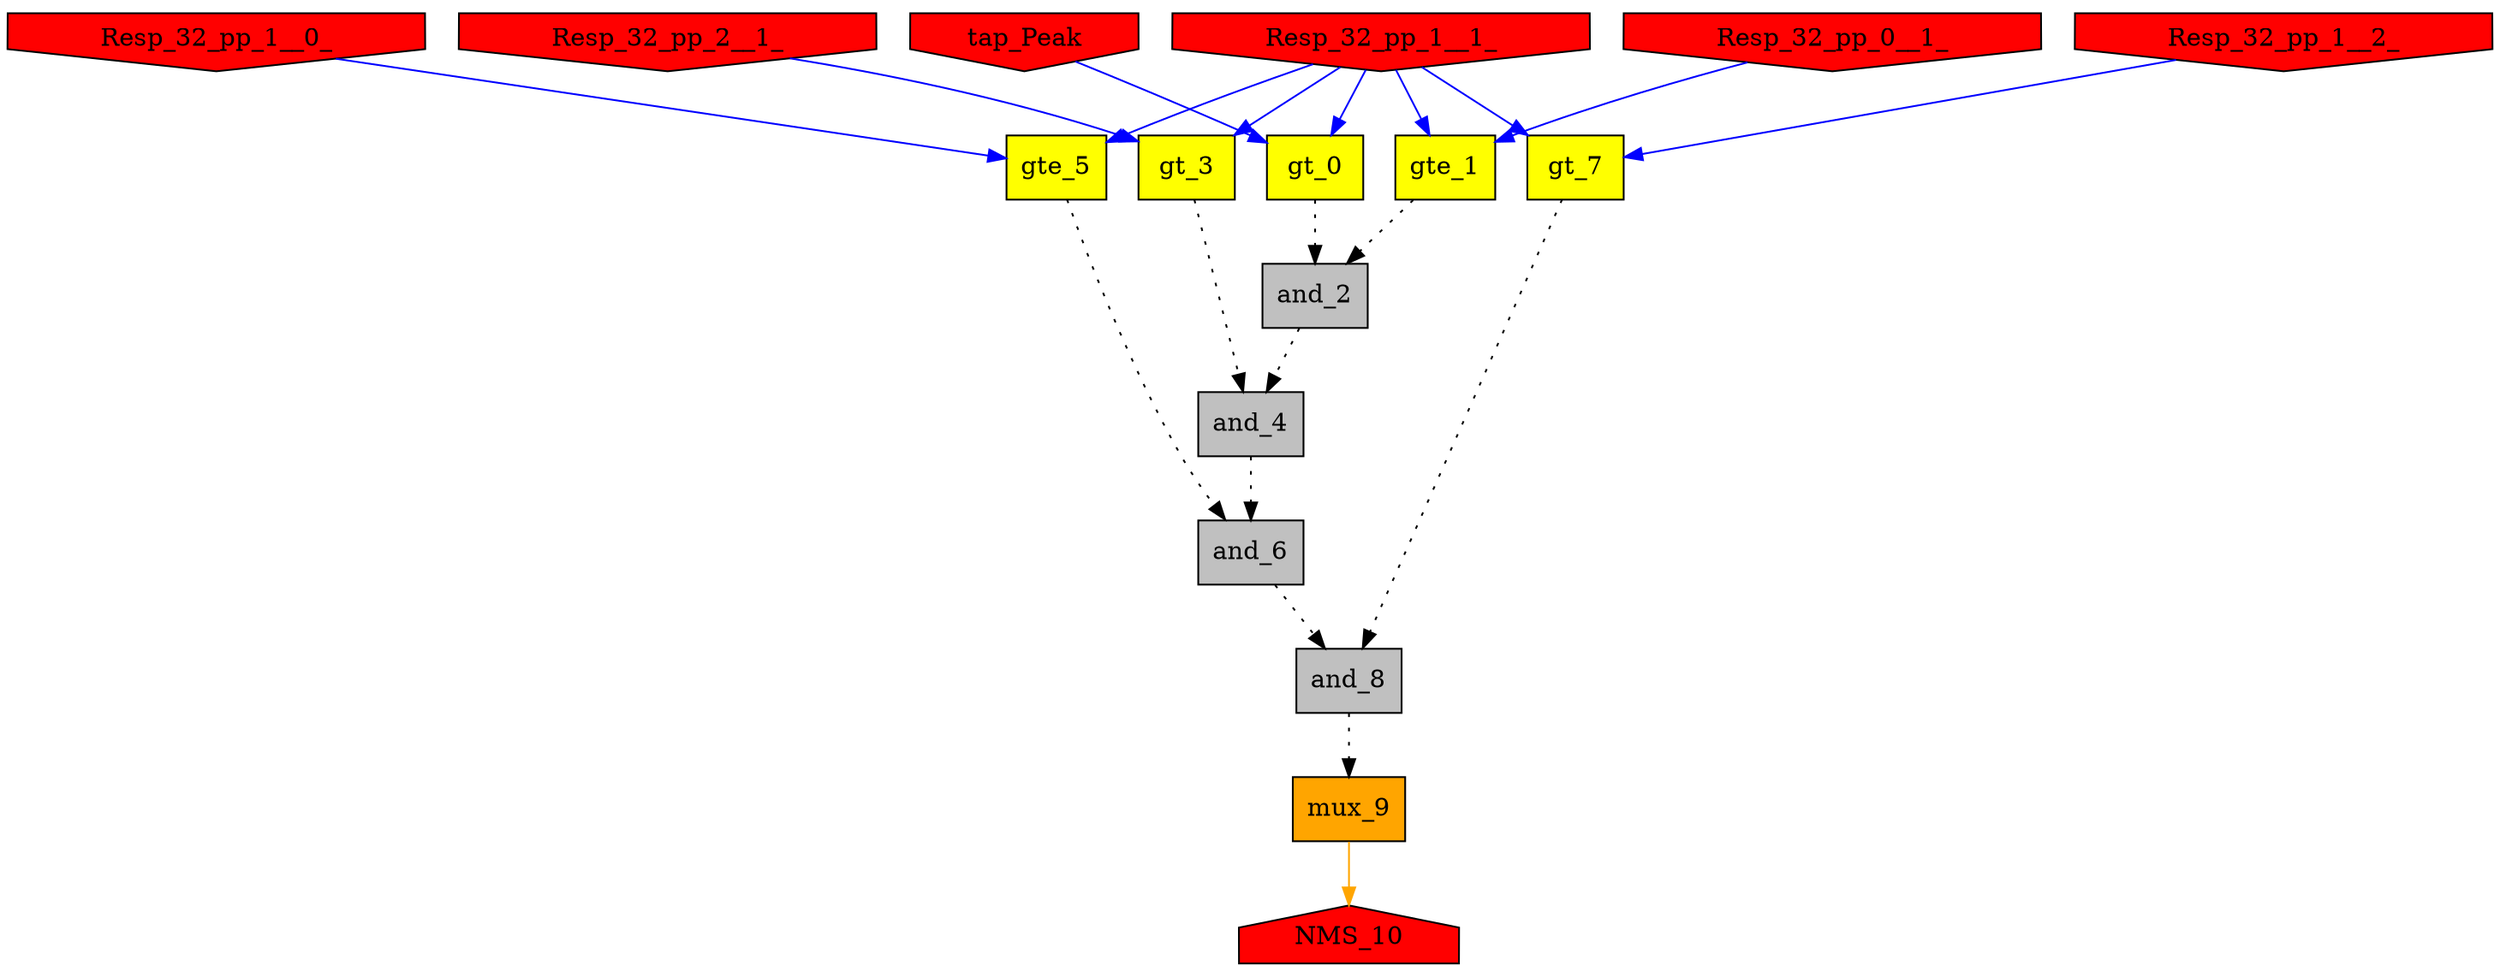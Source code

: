digraph NMS_10_reduce {
{
node [shape=box style=filled]
gt_0 [fillcolor=yellow]
gte_1 [fillcolor=yellow]
and_2 [fillcolor=gray]
gt_3 [fillcolor=yellow]
and_4 [fillcolor=gray]
gte_5 [fillcolor=yellow]
and_6 [fillcolor=gray]
gt_7 [fillcolor=yellow]
and_8 [fillcolor=gray]
mux_9 [fillcolor=orange]
tap_Peak  [fillcolor=red shape=invhouse]
Resp_32_pp_1__1_  [fillcolor=red shape=invhouse]
Resp_32_pp_2__1_  [fillcolor=red shape=invhouse]
Resp_32_pp_1__0_  [fillcolor=red shape=invhouse]
Resp_32_pp_1__2_  [fillcolor=red shape=invhouse]
Resp_32_pp_0__1_  [fillcolor=red shape=invhouse]
NMS_10  [fillcolor=red shape=house]
}
gt_0->and_2[style=dotted];
Resp_32_pp_1__1_->gt_0[color="blue"];
tap_Peak->gt_0[color="blue"];
gte_1->and_2[style=dotted];
Resp_32_pp_1__1_->gte_1[color="blue"];
Resp_32_pp_0__1_->gte_1[color="blue"];
and_2->and_4[style=dotted];
gt_3->and_4[style=dotted];
Resp_32_pp_1__1_->gt_3[color="blue"];
Resp_32_pp_2__1_->gt_3[color="blue"];
and_4->and_6[style=dotted];
gte_5->and_6[style=dotted];
Resp_32_pp_1__1_->gte_5[color="blue"];
Resp_32_pp_1__0_->gte_5[color="blue"];
and_6->and_8[style=dotted];
gt_7->and_8[style=dotted];
Resp_32_pp_1__1_->gt_7[color="blue"];
Resp_32_pp_1__2_->gt_7[color="blue"];
and_8->mux_9[style=dotted];
mux_9->NMS_10[color="orange"];
}


